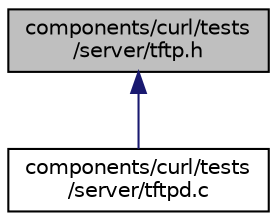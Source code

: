 digraph "components/curl/tests/server/tftp.h"
{
  edge [fontname="Helvetica",fontsize="10",labelfontname="Helvetica",labelfontsize="10"];
  node [fontname="Helvetica",fontsize="10",shape=record];
  Node22 [label="components/curl/tests\l/server/tftp.h",height=0.2,width=0.4,color="black", fillcolor="grey75", style="filled", fontcolor="black"];
  Node22 -> Node23 [dir="back",color="midnightblue",fontsize="10",style="solid",fontname="Helvetica"];
  Node23 [label="components/curl/tests\l/server/tftpd.c",height=0.2,width=0.4,color="black", fillcolor="white", style="filled",URL="$tftpd_8c.html"];
}
